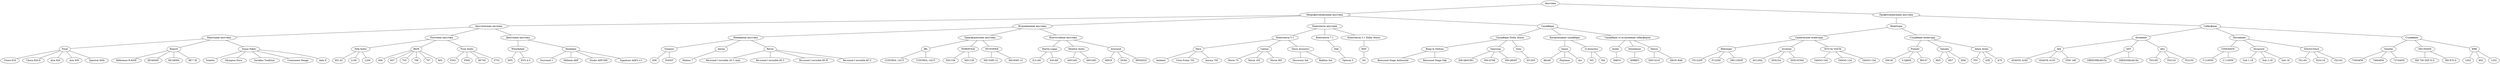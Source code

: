 graph audio_technica_map {
    //node [shape=circle]";
    //acoustics [label="Акустика"];

    // --------------------- 000 -------------------------

    "Акустика";

    // --------------------- 111 -------------------------

    //первый уровень, акустика
    "Непрофессиональная акустика";
    "Профессиональная акустика";

    // --------------------- 222 -------------------------

    //второй уровень, непрофессиональная акустика
    "Акустические системы";
    "Встраиваемая акустика";
    "Комплекты акустики";
    "Саундбары";

    //второй уровень, профессиональная акустика
    "Мониторы";
    "Сабвуферы";

    // --------------------- 333 -------------------------

    //третий уровень, акустические системы
    "Напольная акустика";
    "Полочная акустика";
    "Дипольная акустика";

    //третий уровень, встраиваемая акустика
    "Невидимая акустика";
    "Трансформатная акустика";
    "Влагостойкая акустика";

    //третий уровень, комплекты акустики
    "Комплекты 5.1";
    "Комплекты 7.1";
    "Комплекты 3.1 Dolby Atmos";

    //третий уровень, саундбары
    "Саундбары Dolby Atmos";
    "Беспроводные саундбары";
    "Саундбары со встроенным сабвуфером";

    //третий уровень, мониторы
    "Сценические мониторы";
    "Студийные мониторы";
    
    //третий уровень, сабвуферы
    "Активные";
    "Пассивные";
    "Студийные";

    // --------------------- 444 -------------------------

    //четвертый уровень, напольная акустика (бренды)
    "Focal";
    "Klipsch";
    "Sonus Faber";

    //четвертый уровень, полочная акустика (бренды)
    "Polk Audio";
    "B&W";
    "Fyne Audio";

    //четвертый уровень, дипольная акустика (бренды)
    "Wharfadale";
    "Paradigm";

    //четвертый уровень, невидимая акустика (бренды)
    "Sonance";
    "Amina";
    "Revox";

    //четвертый уровень, трансформатная акустика (бренды)
    "JBL";
    "NORDFOLK";
    "MT-POWER";

    //четвертый уровень, влагостойкая акустика (бренды)
    "Martin Logan";
    "Monitor Audio";

    //четвертый уровень, комплекты 5.1 (бренды)
    "Heco";
    "Canton";
    "Davis Acoustics";

    //четвертый уровень, комплекты 7.1 (бренды)
    "Dali";

    //четвертый уровень, комплекты Dolby Atmos 3.1 (бренды)
    "KEF";

    //четвертый уровень, саундабры Dolby Atmos (бренды)
    "Bang & Olufsen";
    "Samsung";
    "Sony";

    //четвертый уровень, беспроводные саундбары (бренды)
    "Sonos";
    "Q-Acoustics";

    //четвертый уровень, саундбары со встроеным сабвуфером (бренды)
    "Audac";
    "Sennheiser";
    "Denon";

    //четвертый уровень, сценические мониторы (бренды)
    "Behringer";
    "Invotone";
    "ECO by VOLTA";

    //четвертый уровень, студийные мониторы (бренды)
    "Pioneer";
    "Yamaha";
    "Adam Audio";

    //четвертый уровень, активные сабвуферы (бренды)
    "ADJ";
    "ANT";
    "Alto";

    //четвертый уровень, пассивные сабвуферы (бренды)
    "CINEMATIC";
    "Dynacord";
    "Electro-Voice";

    //четвертый уровень, студийные сабвуферы (бренды)
    "Genelec";
    "NEUMANN";
    "KRK";

    // --------------------- 555 -------------------------

    //пятый уровень, напольная акустика (модели Focal)
    "Chora 816";
    "Chora 826-D";
    "Aria 926";
    "Aria 936";
    "Spectral 40th";

    //пятый уровень, напольная акустика (модели Klipsch)
    "Reference R-820F";
    "RP-6000F";
    "RP-280FA";
    "RF-7 III";

    //пятый уровень, напольная акустика (модели Sonus Faber)
    "Sonetto";
    "Olympica Nova";
    "Serafino Tradition";
    "Cremonese Wenge";
    "Aida II";

    //пятый уровень, полочная акустика (модели Polk Audio)
    "RTi A3";
    "L100";
    "L200";

    //пятый уровень, полочная акустика (модели B&W)
    "606";
    "607";
    "705";
    "706";
    "707";
    "805";

    //пятый уровень, полочная акустика (модели Fyne Audio)
    "F301";
    "F500";
    "RF700";
    "F701";

    //пятый уровень, дипльная акустика (модели Wharfadale)
    "DFS";
    "EVO 4.S";

    //пятый уровень, дипльная акустика (модели Paradigm)
    "Surround 1";
    "Millenia ADP";
    "Studio ADP-590";
    "Signature ADP3 v.3";

    //пятый уровень, невидимая акустика (модели Sonance);
    "ISW";
    "IS4SST";

    //пятый уровень, невидимая акустика (модели Amina);
    "Mobius 7";

    //пятый уровень, невидимая акустика (модели Revox);
    "Re:sound I invisible 20 U mini";
    "Re:sound I invisible 40 C";
    "Re:sound I invisible 80 W";
    "Re:sound I invisible 80 U";

    //пятый уровень, трансформатная акустика (модели JBL);
    "CONTROL 12C/T";
    "CONTROL 14C/T";

    //пятый уровень, трансформатная акустика (модели NORDFOLK);
    "NSC106";
    "NSC128";

    //пятый уровень, трансформатная акустика (модели MT-POWER);
    "MD-55RT v2";
    "MD-85RT v2";

    //пятый уровень, влагостойкая акустика (модели Artsound)
    "MDC6";
    "DC84";
    "HPSQ525";

    //пятый уровень, влагостойкая акустика (модели Martin Logan)
    "IC3-AW";
    "IC8-AW";

    //пятый уровень, влагостойкая акустика (модели Monitor Audio)
    "AWC265";
    "AWC285";

    //пятый уровень, комплекты 5.1  (модели Heco)
    "Ambient";
    "Victa Prime 702";
    "Aurora 700";

    //пятый уровень, комплекты 5.1  (модели Canton)
    "Movie 75";
    "Movie 165";
    "Movie 365";

    //пятый уровень, комплекты 5.1  (модели Davis Acoustics)
    "Discovery Set";
    "Balthus Set";

    //пятый уровень, комплекты 7.1  (модели Dali)
    "Opticon 5";

    //пятый уровень, комплекты Dolby Atmos 3.1 (модели KEF)
    "N4";

    //пятый уровень, саундабры Dolby Atmos (модели Bang & Olufsen)
    "Beosound Stage Anthracite";
    "Beosound Stage Oak";

    //пятый уровень, саундабры Dolby Atmos (модели Samsung)
    "HW-Q60T/RU";
    "HW-Q70R";
    "HW-Q950T";

    //пятый уровень, саундабры Dolby Atmos (модели Sony)
    "HT-ZF9";

    //пятый уровень, беспроводные саундабры (модели Sonos)
    "BEAM";
    "Playbase";
    "Arc";

    //пятый уровень, беспроводные саундабры (модели Q-Acoustics)
    "M3";
    "M4";

    //пятый уровень, саундбары со встроеным сабвуфером  (модели Audac)
    "IMEO1";

    //пятый уровень, саундбары со встроеным сабвуфером  (модели Sennheiser)
    "AMBEO";

    //пятый уровень, саундбары со встроеным сабвуфером  (модели Denon)
    "DHT-S216";
    "HEOS BAR";

    //пятый уровень, сценические мониторы  (модели Behringer)
    "VS1220F";
    "F1220D";
    "DR115DSP";

    //пятый уровень, сценические мониторы  (модели Invotone)
    "AS12MA";
    "DSX15A";
    "DSX15CMA";

    //пятый уровень, сценические мониторы  (модели ECO by VOLTA)
    "TANGO-10A";
    "TANGO-12A";
    "TANGO-15A";

    //пятый уровень, студийные мониторы  (модели Pioneer)
    "DM-40";
    "S-DJ80X";
    "RM-07";

    //пятый уровень, студийные мониторы  (модели Yamaha)
    "HS5";
    "HS7";
    "HS8";

    //пятый уровень, студийные мониторы  (модели Adam Audio)
    "T5V";
    "A3X";
    "A7X";

    //пятый уровень, активные сабвуферы (модели ADJ)
    "AVANTE A18S";
    "AVANTE A15S";
    "PXW 18P";

    //пятый уровень, активные сабвуферы  (модели ANT)
    "GREENHEAD15s";
    "GREENHEAD18s";

    //пятый уровень, активные сабвуферы  (модели Alto)
    "TS318S";
    "TX312S";
    "TS315S";

    //пятый уровень, пассивные сабвуферы  (модели CINEMATIC)
    "C-218SW";
    "C-118SW";

    //пятый уровень, пассивные сабвуферы  (модели Dynacord)
    "Sub 1.18";
    "Sub 2.18";
    "Sub 18";

    //пятый уровень, пассивные сабвуферы  (модели Electro-Voice)
    "TX1181";
    "ELX118";
    "TX2181";

    //пятый уровень, студийные сабвуферы  (модели Genelec)
    "7350APM";
    "7360APM";
    "7370APM";

    //пятый уровень, студийные сабвуферы  (модели NEUMANN)
    "KH 750 DSP D G";
    "KH 870 G";

    //пятый уровень, студийные сабвуферы  (модели KRK)
    "10S2";
    "8S2";
    "12S2";

    // ---------------- Построение графа -----------------

    "Акустика" -- "Непрофессиональная акустика";
    "Акустика" -- "Профессиональная акустика";

    "Непрофессиональная акустика" -- "Акустические системы";
    "Непрофессиональная акустика" -- "Встраиваемая акустика";
    "Непрофессиональная акустика" -- "Комплекты акустики";
    "Непрофессиональная акустика" -- "Саундбары";

    "Профессиональная акустика" -- "Мониторы";
    "Профессиональная акустика" -- "Сабвуферы";

    "Акустические системы" -- "Напольная акустика";
    "Акустические системы" -- "Полочная акустика";
    "Акустические системы" -- "Дипольная акустика";

    "Встраиваемая акустика" -- "Невидимая акустика";
    "Встраиваемая акустика" -- "Трансформатная акустика";
    "Встраиваемая акустика" -- "Влагостойкая акустика";

    "Комплекты акустики" -- "Комплекты 5.1";
    "Комплекты акустики" -- "Комплекты 7.1";
    "Комплекты акустики" -- "Комплекты 3.1 Dolby Atmos";

    "Саундбары" -- "Саундбары Dolby Atmos";
    "Саундбары" -- "Беспроводные саундбары";
    "Саундбары" -- "Саундбары со встроенным сабвуфером";

    "Мониторы" -- "Сценические мониторы";
    "Мониторы" -- "Студийные мониторы";

    "Сабвуферы" -- "Активные";
    "Сабвуферы" -- "Пассивные";
    "Сабвуферы" -- "Студийные";

    "Напольная акустика" -- "Focal";
    "Напольная акустика" -- "Klipsch";
    "Напольная акустика" -- "Sonus Faber";

    "Полочная акустика" -- "Polk Audio";
    "Полочная акустика" -- "B&W";
    "Полочная акустика" -- "Fyne Audio";

    "Дипольная акустика" -- "Wharfadale";
    "Дипольная акустика" -- "Paradigm";

    "Невидимая акустика" -- "Sonance";
    "Невидимая акустика" -- "Amina";
    "Невидимая акустика" -- "Revox";

    "Трансформатная акустика" -- "JBL";
    "Трансформатная акустика" -- "NORDFOLK";
    "Трансформатная акустика" -- "MT-POWER";

    "Влагостойкая акустика" -- "Martin Logan";
    "Влагостойкая акустика" -- "Monitor Audio";
    "Влагостойкая акустика" -- "Artsound";

    "Комплекты 5.1" -- "Heco";
    "Комплекты 5.1" -- "Canton";
    "Комплекты 5.1" -- "Davis Acoustics";

    "Комплекты 7.1" -- "Dali";

    "Комплекты 3.1 Dolby Atmos" -- "KEF";

    "Саундбары Dolby Atmos" -- "Bang & Olufsen";
    "Саундбары Dolby Atmos" -- "Samsung";
    "Саундбары Dolby Atmos" -- "Sony";

    "Беспроводные саундбары" -- "Sonos";
    "Беспроводные саундбары" -- "Q-Acoustics";

    "Саундбары со встроенным сабвуфером" -- "Audac";
    "Саундбары со встроенным сабвуфером" -- "Sennheiser";
    "Саундбары со встроенным сабвуфером" -- "Denon";

    "Сценические мониторы" -- "Behringer";
    "Сценические мониторы" -- "Invotone";
    "Сценические мониторы" -- "ECO by VOLTA";

    "Студийные мониторы" -- "Pioneer";
    "Студийные мониторы" -- "Yamaha";
    "Студийные мониторы" -- "Adam Audio";

    "Активные" -- "ADJ";
    "Активные" -- "ANT";
    "Активные" -- "Alto";
    
    "Пассивные" -- "CINEMATIC";
    "Пассивные" -- "Dynacord";
    "Пассивные" -- "Electro-Voice";

    "Студийные" -- "Genelec";
    "Студийные" -- "NEUMANN";
    "Студийные" -- "KRK";

    "Focal" -- "Chora 816";
    "Focal" -- "Chora 826-D";
    "Focal" -- "Aria 926";
    "Focal" -- "Aria 936";
    "Focal" -- "Spectral 40th";

    "Klipsch" -- "Reference R-820F";
    "Klipsch" -- "RP-6000F";
    "Klipsch" -- "RP-280FA";
    "Klipsch" -- "RF-7 III";

    "Sonus Faber" -- "Sonetto";
    "Sonus Faber" -- "Olympica Nova";
    "Sonus Faber" -- "Serafino Tradition";
    "Sonus Faber" -- "Cremonese Wenge";
    "Sonus Faber" -- "Aida II";

    "Polk Audio" -- "RTi A3";
    "Polk Audio" -- "L100";
    "Polk Audio" -- "L200";

    "B&W" -- "606";
    "B&W" -- "607";
    "B&W" -- "705";
    "B&W" -- "706";
    "B&W" -- "707";
    "B&W" -- "805";

    "Fyne Audio" -- "F301";
    "Fyne Audio" -- "F500";
    "Fyne Audio" -- "RF700";
    "Fyne Audio" -- "F701";

    "Wharfadale" -- "DFS";
    "Wharfadale" -- "EVO 4.S";

    "Paradigm" -- "Surround 1";
    "Paradigm" -- "Millenia ADP";
    "Paradigm" -- "Studio ADP-590";
    "Paradigm" -- "Signature ADP3 v.3";

    "Sonance" -- "ISW";
    "Sonance" -- "IS4SST";

    "Amina" -- "Mobius 7";

    "Revox" -- "Re:sound I invisible 20 U mini";
    "Revox" -- "Re:sound I invisible 40 C";
    "Revox" -- "Re:sound I invisible 80 W";
    "Revox" -- "Re:sound I invisible 80 U";

    "JBL" -- "CONTROL 12C/T";
    "JBL" -- "CONTROL 14C/T";

    "NORDFOLK" -- "NSC106";
    "NORDFOLK" -- "NSC128";

    "MT-POWER" -- "MD-55RT v2";
    "MT-POWER" -- "MD-85RT v2";

    "Artsound" -- "MDC6";
    "Artsound" -- "DC84";
    "Artsound" -- "HPSQ525";

    "Martin Logan" -- "IC3-AW";
    "Martin Logan" -- "IC8-AW";

    "Monitor Audio" -- "AWC265";
    "Monitor Audio" -- "AWC285";

    "Heco" -- "Ambient";
    "Heco" -- "Victa Prime 702";
    "Heco" -- "Aurora 700";

    "Canton" -- "Movie 75";
    "Canton" -- "Movie 165";
    "Canton" -- "Movie 365";

    "Davis Acoustics" -- "Discovery Set";
    "Davis Acoustics" -- "Balthus Set";

    "Dali" -- "Opticon 5";

    "KEF" -- "N4";

    "Bang & Olufsen" -- "Beosound Stage Anthracite";
    "Bang & Olufsen" -- "Beosound Stage Oak";

    "Samsung" -- "HW-Q60T/RU";
    "Samsung" -- "HW-Q70R";
    "Samsung" -- "HW-Q950T";

    "Sony" -- "HT-ZF9";

    "Sonos" -- "BEAM";
    "Sonos" -- "Playbase";
    "Sonos" -- "Arc";

    "Q-Acoustics" -- "M3";
    "Q-Acoustics" -- "M4";

    "Audac" -- "IMEO1";

    "Sennheiser" -- "AMBEO";

    "Denon" -- "DHT-S216";
    "Denon" -- "HEOS BAR";

    "Behringer" -- "VS1220F";
    "Behringer" -- "F1220D";
    "Behringer" -- "DR115DSP";

    "Invotone" -- "AS12MA";
    "Invotone" -- "DSX15A";
    "Invotone" -- "DSX15CMA";

    "ECO by VOLTA" -- "TANGO-10A";
    "ECO by VOLTA" -- "TANGO-12A";
    "ECO by VOLTA" -- "TANGO-15A";

    "Pioneer" -- "DM-40";
    "Pioneer" -- "S-DJ80X";
    "Pioneer" -- "RM-07";

    "Yamaha" -- "HS5";
    "Yamaha" -- "HS7";
    "Yamaha" -- "HS8";

    "Adam Audio" -- "T5V";
    "Adam Audio" -- "A3X";
    "Adam Audio" -- "A7X";

    "ADJ" -- "AVANTE A18S";
    "ADJ" -- "AVANTE A15S";
    "ADJ" -- "PXW 18P";

    "ANT" -- "GREENHEAD15s";
    "ANT" -- "GREENHEAD18s";

    "Alto" -- "TS318S";
    "Alto" -- "TX312S";
    "Alto" -- "TS315S";

    "CINEMATIC" -- "C-218SW";
    "CINEMATIC" -- "C-118SW";

    "Dynacord" -- "Sub 1.18";
    "Dynacord" -- "Sub 2.18";
    "Dynacord" -- "Sub 18";

    "Electro-Voice" -- "TX1181";
    "Electro-Voice" -- "ELX118";
    "Electro-Voice" -- "TX2181";

    "Genelec" -- "7350APM";
    "Genelec" -- "7360APM";
    "Genelec" -- "7370APM";

    "NEUMANN" -- "KH 750 DSP D G";
    "NEUMANN" -- "KH 870 G";

    "KRK" -- "10S2";
    "KRK" -- "8S2";
    "KRK" -- "12S2";
}